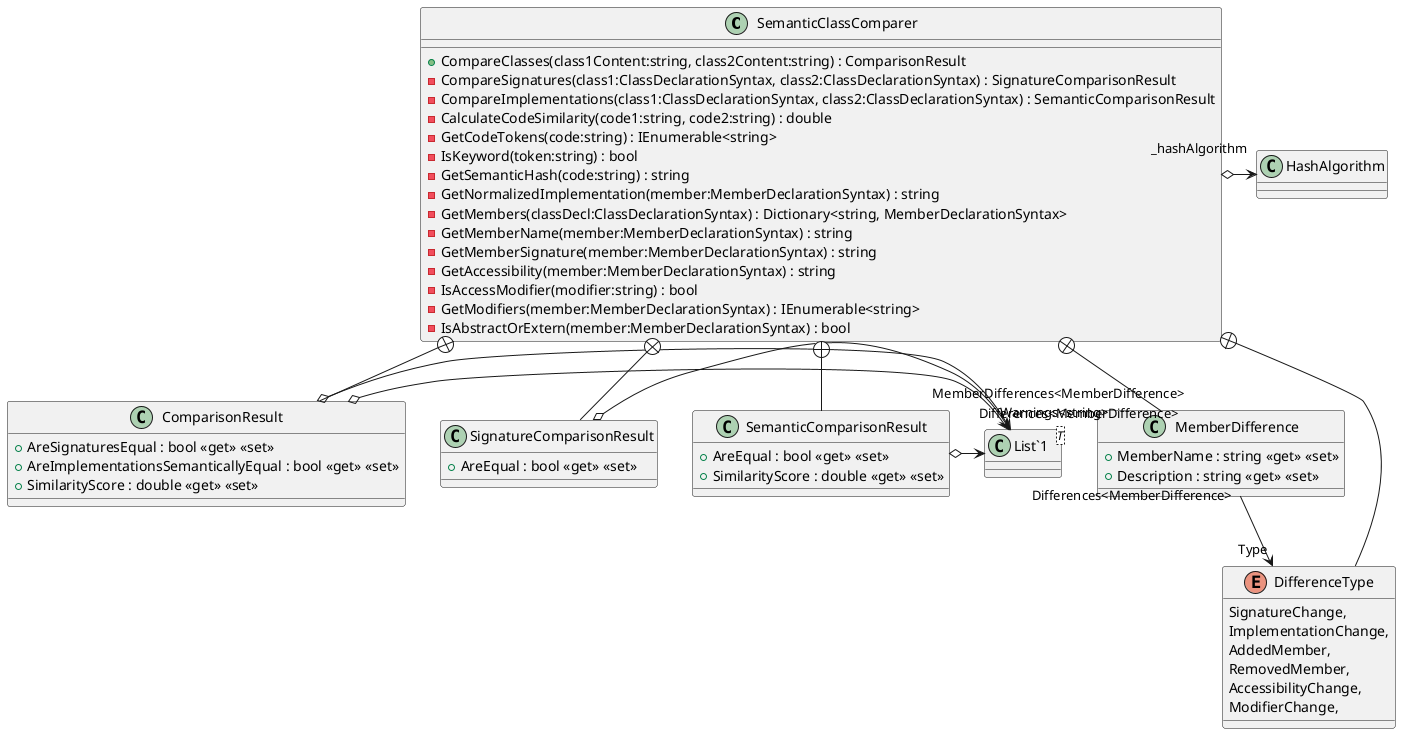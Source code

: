 @startuml
class SemanticClassComparer {
    + CompareClasses(class1Content:string, class2Content:string) : ComparisonResult
    - CompareSignatures(class1:ClassDeclarationSyntax, class2:ClassDeclarationSyntax) : SignatureComparisonResult
    - CompareImplementations(class1:ClassDeclarationSyntax, class2:ClassDeclarationSyntax) : SemanticComparisonResult
    - CalculateCodeSimilarity(code1:string, code2:string) : double
    - GetCodeTokens(code:string) : IEnumerable<string>
    - IsKeyword(token:string) : bool
    - GetSemanticHash(code:string) : string
    - GetNormalizedImplementation(member:MemberDeclarationSyntax) : string
    - GetMembers(classDecl:ClassDeclarationSyntax) : Dictionary<string, MemberDeclarationSyntax>
    - GetMemberName(member:MemberDeclarationSyntax) : string
    - GetMemberSignature(member:MemberDeclarationSyntax) : string
    - GetAccessibility(member:MemberDeclarationSyntax) : string
    - IsAccessModifier(modifier:string) : bool
    - GetModifiers(member:MemberDeclarationSyntax) : IEnumerable<string>
    - IsAbstractOrExtern(member:MemberDeclarationSyntax) : bool
}
class ComparisonResult {
    + AreSignaturesEqual : bool <<get>> <<set>>
    + AreImplementationsSemanticallyEqual : bool <<get>> <<set>>
    + SimilarityScore : double <<get>> <<set>>
}
class MemberDifference {
    + MemberName : string <<get>> <<set>>
    + Description : string <<get>> <<set>>
}
enum DifferenceType {
    SignatureChange,
    ImplementationChange,
    AddedMember,
    RemovedMember,
    AccessibilityChange,
    ModifierChange,
}
class SignatureComparisonResult {
    + AreEqual : bool <<get>> <<set>>
}
class SemanticComparisonResult {
    + AreEqual : bool <<get>> <<set>>
    + SimilarityScore : double <<get>> <<set>>
}
class "List`1"<T> {
}
SemanticClassComparer o-> "_hashAlgorithm" HashAlgorithm
SemanticClassComparer +-- ComparisonResult
ComparisonResult o-> "MemberDifferences<MemberDifference>" "List`1"
ComparisonResult o-> "Warnings<string>" "List`1"
SemanticClassComparer +-- MemberDifference
MemberDifference --> "Type" DifferenceType
SemanticClassComparer +-- DifferenceType
SemanticClassComparer +-- SignatureComparisonResult
SignatureComparisonResult o-> "Differences<MemberDifference>" "List`1"
SemanticClassComparer +-- SemanticComparisonResult
SemanticComparisonResult o-> "Differences<MemberDifference>" "List`1"
@enduml

